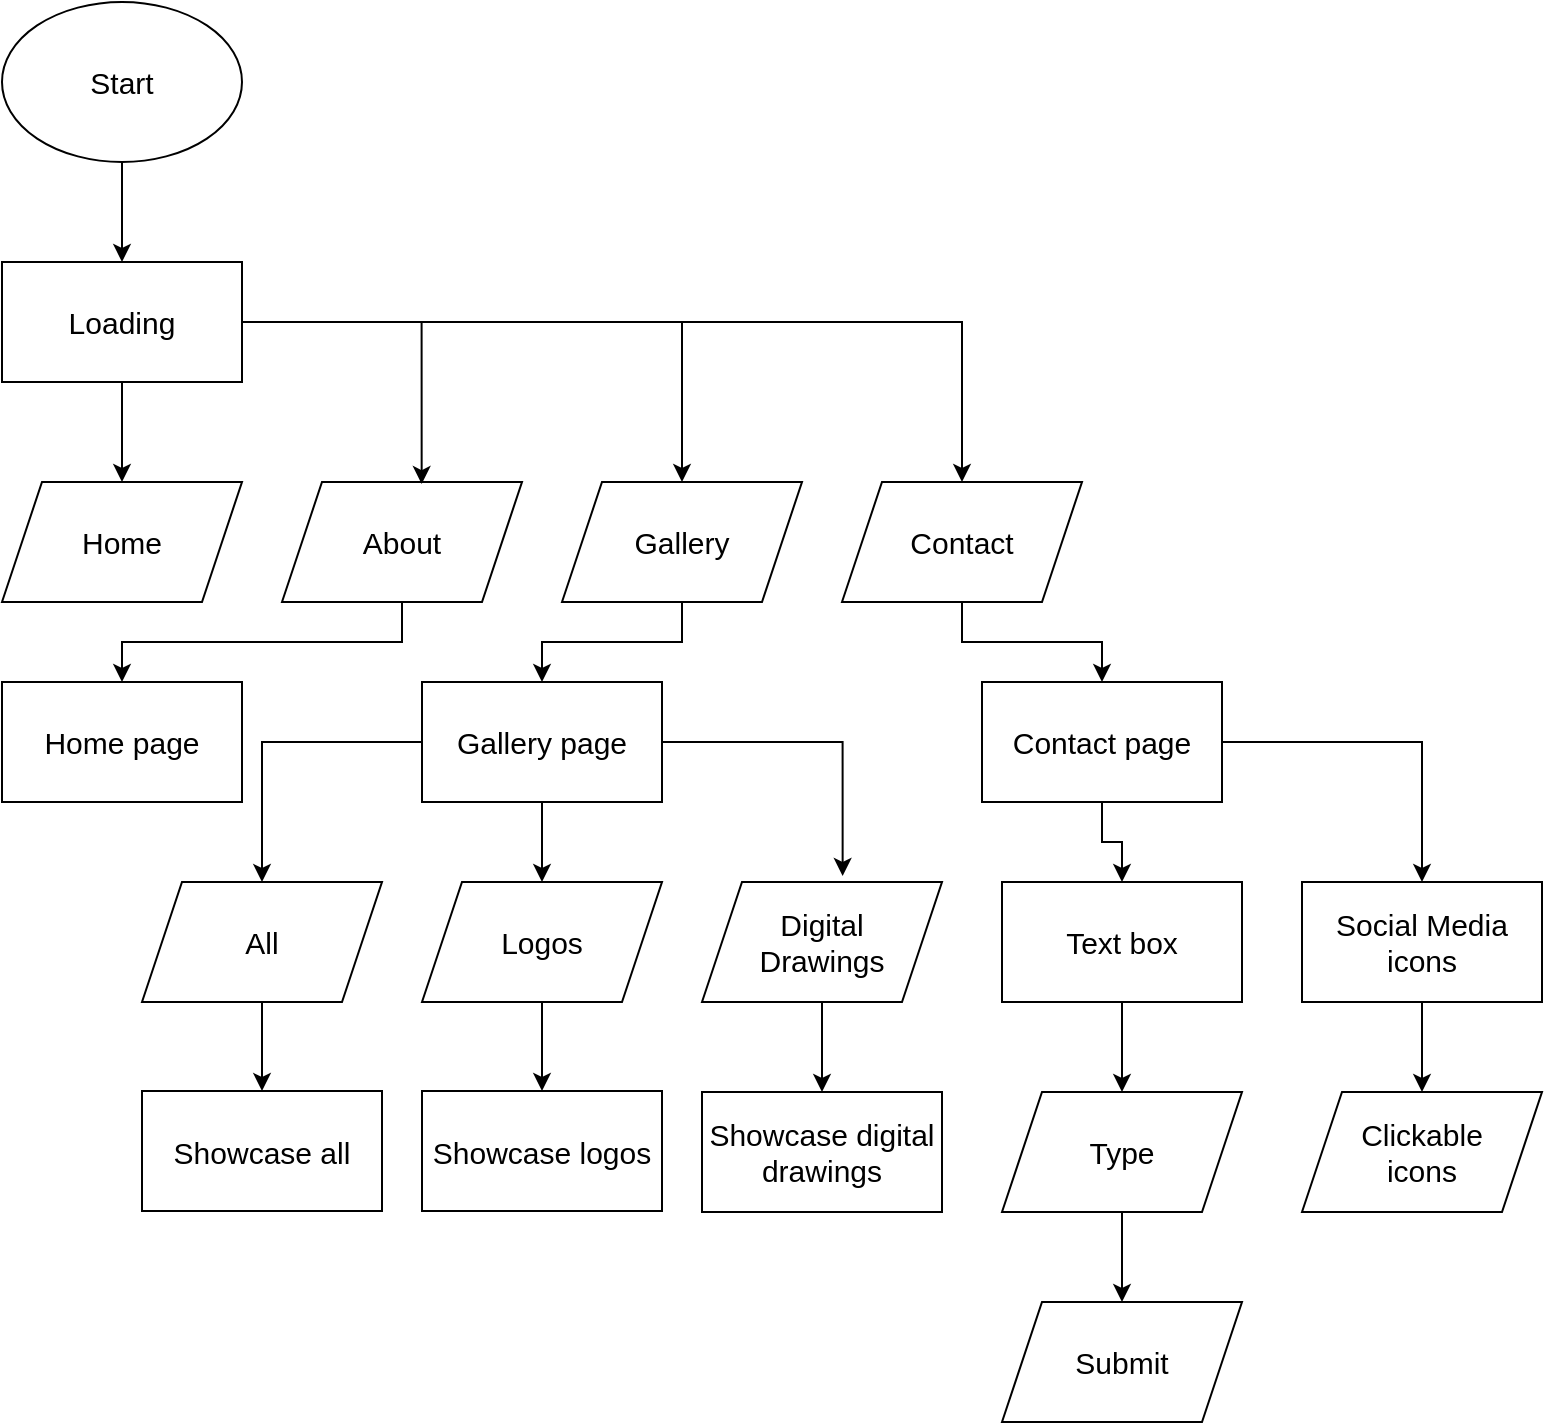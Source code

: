 <mxfile version="26.2.9">
  <diagram name="Page-1" id="fY65I8tmCHC7Zv3WHbs_">
    <mxGraphModel dx="1003" dy="574" grid="1" gridSize="10" guides="1" tooltips="1" connect="1" arrows="1" fold="1" page="1" pageScale="1" pageWidth="827" pageHeight="1169" math="0" shadow="0">
      <root>
        <mxCell id="0" />
        <mxCell id="1" parent="0" />
        <mxCell id="LERlel_avloWw4BLCfQE-3" value="" style="edgeStyle=orthogonalEdgeStyle;rounded=0;orthogonalLoop=1;jettySize=auto;html=1;" parent="1" source="LERlel_avloWw4BLCfQE-1" target="LERlel_avloWw4BLCfQE-2" edge="1">
          <mxGeometry relative="1" as="geometry" />
        </mxCell>
        <mxCell id="LERlel_avloWw4BLCfQE-1" value="&lt;font style=&quot;font-size: 15px;&quot;&gt;Start&lt;/font&gt;" style="ellipse;whiteSpace=wrap;html=1;" parent="1" vertex="1">
          <mxGeometry x="40" y="40" width="120" height="80" as="geometry" />
        </mxCell>
        <mxCell id="LERlel_avloWw4BLCfQE-23" value="" style="edgeStyle=orthogonalEdgeStyle;rounded=0;orthogonalLoop=1;jettySize=auto;html=1;" parent="1" source="LERlel_avloWw4BLCfQE-2" target="LERlel_avloWw4BLCfQE-19" edge="1">
          <mxGeometry relative="1" as="geometry" />
        </mxCell>
        <mxCell id="LERlel_avloWw4BLCfQE-25" style="edgeStyle=orthogonalEdgeStyle;rounded=0;orthogonalLoop=1;jettySize=auto;html=1;entryX=0.5;entryY=0;entryDx=0;entryDy=0;" parent="1" source="LERlel_avloWw4BLCfQE-2" target="LERlel_avloWw4BLCfQE-21" edge="1">
          <mxGeometry relative="1" as="geometry" />
        </mxCell>
        <mxCell id="LERlel_avloWw4BLCfQE-27" style="edgeStyle=orthogonalEdgeStyle;rounded=0;orthogonalLoop=1;jettySize=auto;html=1;entryX=0.5;entryY=0;entryDx=0;entryDy=0;" parent="1" source="LERlel_avloWw4BLCfQE-2" target="LERlel_avloWw4BLCfQE-22" edge="1">
          <mxGeometry relative="1" as="geometry" />
        </mxCell>
        <mxCell id="LERlel_avloWw4BLCfQE-2" value="&lt;font style=&quot;font-size: 15px;&quot;&gt;Loading&lt;/font&gt;" style="rounded=0;whiteSpace=wrap;html=1;" parent="1" vertex="1">
          <mxGeometry x="40" y="170" width="120" height="60" as="geometry" />
        </mxCell>
        <mxCell id="LERlel_avloWw4BLCfQE-19" value="&lt;font style=&quot;font-size: 15px;&quot;&gt;Home&lt;/font&gt;" style="shape=parallelogram;perimeter=parallelogramPerimeter;whiteSpace=wrap;html=1;fixedSize=1;" parent="1" vertex="1">
          <mxGeometry x="40" y="280" width="120" height="60" as="geometry" />
        </mxCell>
        <mxCell id="LERlel_avloWw4BLCfQE-38" style="edgeStyle=orthogonalEdgeStyle;rounded=0;orthogonalLoop=1;jettySize=auto;html=1;entryX=0.5;entryY=0;entryDx=0;entryDy=0;" parent="1" source="LERlel_avloWw4BLCfQE-20" target="LERlel_avloWw4BLCfQE-36" edge="1">
          <mxGeometry relative="1" as="geometry">
            <Array as="points">
              <mxPoint x="240" y="360" />
              <mxPoint x="100" y="360" />
            </Array>
          </mxGeometry>
        </mxCell>
        <mxCell id="LERlel_avloWw4BLCfQE-20" value="&lt;font style=&quot;font-size: 15px;&quot;&gt;About&lt;/font&gt;" style="shape=parallelogram;perimeter=parallelogramPerimeter;whiteSpace=wrap;html=1;fixedSize=1;" parent="1" vertex="1">
          <mxGeometry x="180" y="280" width="120" height="60" as="geometry" />
        </mxCell>
        <mxCell id="LERlel_avloWw4BLCfQE-32" value="" style="edgeStyle=orthogonalEdgeStyle;rounded=0;orthogonalLoop=1;jettySize=auto;html=1;" parent="1" source="LERlel_avloWw4BLCfQE-21" target="LERlel_avloWw4BLCfQE-31" edge="1">
          <mxGeometry relative="1" as="geometry" />
        </mxCell>
        <mxCell id="LERlel_avloWw4BLCfQE-21" value="&lt;font style=&quot;font-size: 15px;&quot;&gt;Gallery&lt;/font&gt;" style="shape=parallelogram;perimeter=parallelogramPerimeter;whiteSpace=wrap;html=1;fixedSize=1;" parent="1" vertex="1">
          <mxGeometry x="320" y="280" width="120" height="60" as="geometry" />
        </mxCell>
        <mxCell id="LERlel_avloWw4BLCfQE-41" style="edgeStyle=orthogonalEdgeStyle;rounded=0;orthogonalLoop=1;jettySize=auto;html=1;entryX=0.5;entryY=0;entryDx=0;entryDy=0;" parent="1" source="LERlel_avloWw4BLCfQE-22" target="LERlel_avloWw4BLCfQE-40" edge="1">
          <mxGeometry relative="1" as="geometry" />
        </mxCell>
        <mxCell id="LERlel_avloWw4BLCfQE-22" value="&lt;font style=&quot;font-size: 15px;&quot;&gt;Contact&lt;/font&gt;" style="shape=parallelogram;perimeter=parallelogramPerimeter;whiteSpace=wrap;html=1;fixedSize=1;" parent="1" vertex="1">
          <mxGeometry x="460" y="280" width="120" height="60" as="geometry" />
        </mxCell>
        <mxCell id="LERlel_avloWw4BLCfQE-24" style="edgeStyle=orthogonalEdgeStyle;rounded=0;orthogonalLoop=1;jettySize=auto;html=1;entryX=0.582;entryY=0.017;entryDx=0;entryDy=0;entryPerimeter=0;" parent="1" source="LERlel_avloWw4BLCfQE-2" target="LERlel_avloWw4BLCfQE-20" edge="1">
          <mxGeometry relative="1" as="geometry" />
        </mxCell>
        <mxCell id="LERlel_avloWw4BLCfQE-45" style="edgeStyle=orthogonalEdgeStyle;rounded=0;orthogonalLoop=1;jettySize=auto;html=1;entryX=0.5;entryY=0;entryDx=0;entryDy=0;" parent="1" source="LERlel_avloWw4BLCfQE-28" target="LERlel_avloWw4BLCfQE-42" edge="1">
          <mxGeometry relative="1" as="geometry" />
        </mxCell>
        <mxCell id="LERlel_avloWw4BLCfQE-28" value="&lt;font style=&quot;font-size: 15px;&quot;&gt;All&lt;/font&gt;" style="shape=parallelogram;perimeter=parallelogramPerimeter;whiteSpace=wrap;html=1;fixedSize=1;" parent="1" vertex="1">
          <mxGeometry x="110" y="480" width="120" height="60" as="geometry" />
        </mxCell>
        <mxCell id="LERlel_avloWw4BLCfQE-46" style="edgeStyle=orthogonalEdgeStyle;rounded=0;orthogonalLoop=1;jettySize=auto;html=1;entryX=0.5;entryY=0;entryDx=0;entryDy=0;" parent="1" source="LERlel_avloWw4BLCfQE-29" target="LERlel_avloWw4BLCfQE-43" edge="1">
          <mxGeometry relative="1" as="geometry" />
        </mxCell>
        <mxCell id="LERlel_avloWw4BLCfQE-29" value="&lt;font style=&quot;font-size: 15px;&quot;&gt;Logos&lt;/font&gt;" style="shape=parallelogram;perimeter=parallelogramPerimeter;whiteSpace=wrap;html=1;fixedSize=1;" parent="1" vertex="1">
          <mxGeometry x="250" y="480" width="120" height="60" as="geometry" />
        </mxCell>
        <mxCell id="LERlel_avloWw4BLCfQE-47" style="edgeStyle=orthogonalEdgeStyle;rounded=0;orthogonalLoop=1;jettySize=auto;html=1;entryX=0.5;entryY=0;entryDx=0;entryDy=0;" parent="1" source="LERlel_avloWw4BLCfQE-30" target="LERlel_avloWw4BLCfQE-44" edge="1">
          <mxGeometry relative="1" as="geometry" />
        </mxCell>
        <mxCell id="LERlel_avloWw4BLCfQE-30" value="&lt;font style=&quot;font-size: 15px;&quot;&gt;Digital&lt;/font&gt;&lt;div&gt;&lt;font style=&quot;font-size: 15px;&quot;&gt;Drawings&lt;/font&gt;&lt;/div&gt;" style="shape=parallelogram;perimeter=parallelogramPerimeter;whiteSpace=wrap;html=1;fixedSize=1;" parent="1" vertex="1">
          <mxGeometry x="390" y="480" width="120" height="60" as="geometry" />
        </mxCell>
        <mxCell id="LERlel_avloWw4BLCfQE-33" value="" style="edgeStyle=orthogonalEdgeStyle;rounded=0;orthogonalLoop=1;jettySize=auto;html=1;" parent="1" source="LERlel_avloWw4BLCfQE-31" target="LERlel_avloWw4BLCfQE-29" edge="1">
          <mxGeometry relative="1" as="geometry" />
        </mxCell>
        <mxCell id="LERlel_avloWw4BLCfQE-34" style="edgeStyle=orthogonalEdgeStyle;rounded=0;orthogonalLoop=1;jettySize=auto;html=1;" parent="1" source="LERlel_avloWw4BLCfQE-31" target="LERlel_avloWw4BLCfQE-28" edge="1">
          <mxGeometry relative="1" as="geometry" />
        </mxCell>
        <mxCell id="LERlel_avloWw4BLCfQE-31" value="&lt;font style=&quot;font-size: 15px;&quot;&gt;Gallery page&lt;/font&gt;" style="rounded=0;whiteSpace=wrap;html=1;" parent="1" vertex="1">
          <mxGeometry x="250" y="380" width="120" height="60" as="geometry" />
        </mxCell>
        <mxCell id="LERlel_avloWw4BLCfQE-35" style="edgeStyle=orthogonalEdgeStyle;rounded=0;orthogonalLoop=1;jettySize=auto;html=1;entryX=0.586;entryY=-0.05;entryDx=0;entryDy=0;entryPerimeter=0;" parent="1" source="LERlel_avloWw4BLCfQE-31" target="LERlel_avloWw4BLCfQE-30" edge="1">
          <mxGeometry relative="1" as="geometry" />
        </mxCell>
        <mxCell id="LERlel_avloWw4BLCfQE-36" value="&lt;font style=&quot;font-size: 15px;&quot;&gt;Home page&lt;/font&gt;" style="rounded=0;whiteSpace=wrap;html=1;" parent="1" vertex="1">
          <mxGeometry x="40" y="380" width="120" height="60" as="geometry" />
        </mxCell>
        <mxCell id="LERlel_avloWw4BLCfQE-49" style="edgeStyle=orthogonalEdgeStyle;rounded=0;orthogonalLoop=1;jettySize=auto;html=1;entryX=0.5;entryY=0;entryDx=0;entryDy=0;" parent="1" source="LERlel_avloWw4BLCfQE-40" target="LERlel_avloWw4BLCfQE-48" edge="1">
          <mxGeometry relative="1" as="geometry" />
        </mxCell>
        <mxCell id="LERlel_avloWw4BLCfQE-55" style="edgeStyle=orthogonalEdgeStyle;rounded=0;orthogonalLoop=1;jettySize=auto;html=1;" parent="1" source="LERlel_avloWw4BLCfQE-40" target="LERlel_avloWw4BLCfQE-54" edge="1">
          <mxGeometry relative="1" as="geometry" />
        </mxCell>
        <mxCell id="LERlel_avloWw4BLCfQE-40" value="&lt;font style=&quot;font-size: 15px;&quot;&gt;Contact page&lt;/font&gt;" style="rounded=0;whiteSpace=wrap;html=1;" parent="1" vertex="1">
          <mxGeometry x="530" y="380" width="120" height="60" as="geometry" />
        </mxCell>
        <mxCell id="LERlel_avloWw4BLCfQE-42" value="&lt;font style=&quot;font-size: 15px;&quot;&gt;Showcase all&lt;/font&gt;" style="rounded=0;whiteSpace=wrap;html=1;" parent="1" vertex="1">
          <mxGeometry x="110" y="584.5" width="120" height="60" as="geometry" />
        </mxCell>
        <mxCell id="LERlel_avloWw4BLCfQE-43" value="&lt;font style=&quot;font-size: 15px;&quot;&gt;Showcase logos&lt;/font&gt;" style="rounded=0;whiteSpace=wrap;html=1;" parent="1" vertex="1">
          <mxGeometry x="250" y="584.5" width="120" height="60" as="geometry" />
        </mxCell>
        <mxCell id="LERlel_avloWw4BLCfQE-44" value="&lt;font style=&quot;font-size: 15px;&quot;&gt;Showcase digital&lt;/font&gt;&lt;div&gt;&lt;font style=&quot;font-size: 15px;&quot;&gt;drawings&lt;/font&gt;&lt;/div&gt;" style="rounded=0;whiteSpace=wrap;html=1;" parent="1" vertex="1">
          <mxGeometry x="390" y="585" width="120" height="60" as="geometry" />
        </mxCell>
        <mxCell id="LERlel_avloWw4BLCfQE-51" value="" style="edgeStyle=orthogonalEdgeStyle;rounded=0;orthogonalLoop=1;jettySize=auto;html=1;" parent="1" source="LERlel_avloWw4BLCfQE-48" target="LERlel_avloWw4BLCfQE-50" edge="1">
          <mxGeometry relative="1" as="geometry" />
        </mxCell>
        <mxCell id="LERlel_avloWw4BLCfQE-48" value="&lt;span style=&quot;font-size: 15px;&quot;&gt;Text box&lt;/span&gt;" style="rounded=0;whiteSpace=wrap;html=1;" parent="1" vertex="1">
          <mxGeometry x="540" y="480" width="120" height="60" as="geometry" />
        </mxCell>
        <mxCell id="LERlel_avloWw4BLCfQE-53" value="" style="edgeStyle=orthogonalEdgeStyle;rounded=0;orthogonalLoop=1;jettySize=auto;html=1;" parent="1" source="LERlel_avloWw4BLCfQE-50" target="LERlel_avloWw4BLCfQE-52" edge="1">
          <mxGeometry relative="1" as="geometry" />
        </mxCell>
        <mxCell id="LERlel_avloWw4BLCfQE-50" value="&lt;span style=&quot;font-size: 15px;&quot;&gt;Type&lt;/span&gt;" style="shape=parallelogram;perimeter=parallelogramPerimeter;whiteSpace=wrap;html=1;fixedSize=1;" parent="1" vertex="1">
          <mxGeometry x="540" y="585" width="120" height="60" as="geometry" />
        </mxCell>
        <mxCell id="LERlel_avloWw4BLCfQE-52" value="&lt;span style=&quot;font-size: 15px;&quot;&gt;Submit&lt;/span&gt;" style="shape=parallelogram;perimeter=parallelogramPerimeter;whiteSpace=wrap;html=1;fixedSize=1;" parent="1" vertex="1">
          <mxGeometry x="540" y="690" width="120" height="60" as="geometry" />
        </mxCell>
        <mxCell id="LERlel_avloWw4BLCfQE-57" value="" style="edgeStyle=orthogonalEdgeStyle;rounded=0;orthogonalLoop=1;jettySize=auto;html=1;" parent="1" source="LERlel_avloWw4BLCfQE-54" target="LERlel_avloWw4BLCfQE-56" edge="1">
          <mxGeometry relative="1" as="geometry" />
        </mxCell>
        <mxCell id="LERlel_avloWw4BLCfQE-54" value="&lt;span style=&quot;font-size: 15px;&quot;&gt;Social Media icons&lt;/span&gt;" style="rounded=0;whiteSpace=wrap;html=1;" parent="1" vertex="1">
          <mxGeometry x="690" y="480" width="120" height="60" as="geometry" />
        </mxCell>
        <mxCell id="LERlel_avloWw4BLCfQE-56" value="&lt;span style=&quot;font-size: 15px;&quot;&gt;Clickable&lt;/span&gt;&lt;div&gt;&lt;span style=&quot;font-size: 15px;&quot;&gt;icons&lt;/span&gt;&lt;/div&gt;" style="shape=parallelogram;perimeter=parallelogramPerimeter;whiteSpace=wrap;html=1;fixedSize=1;" parent="1" vertex="1">
          <mxGeometry x="690" y="585" width="120" height="60" as="geometry" />
        </mxCell>
      </root>
    </mxGraphModel>
  </diagram>
</mxfile>
